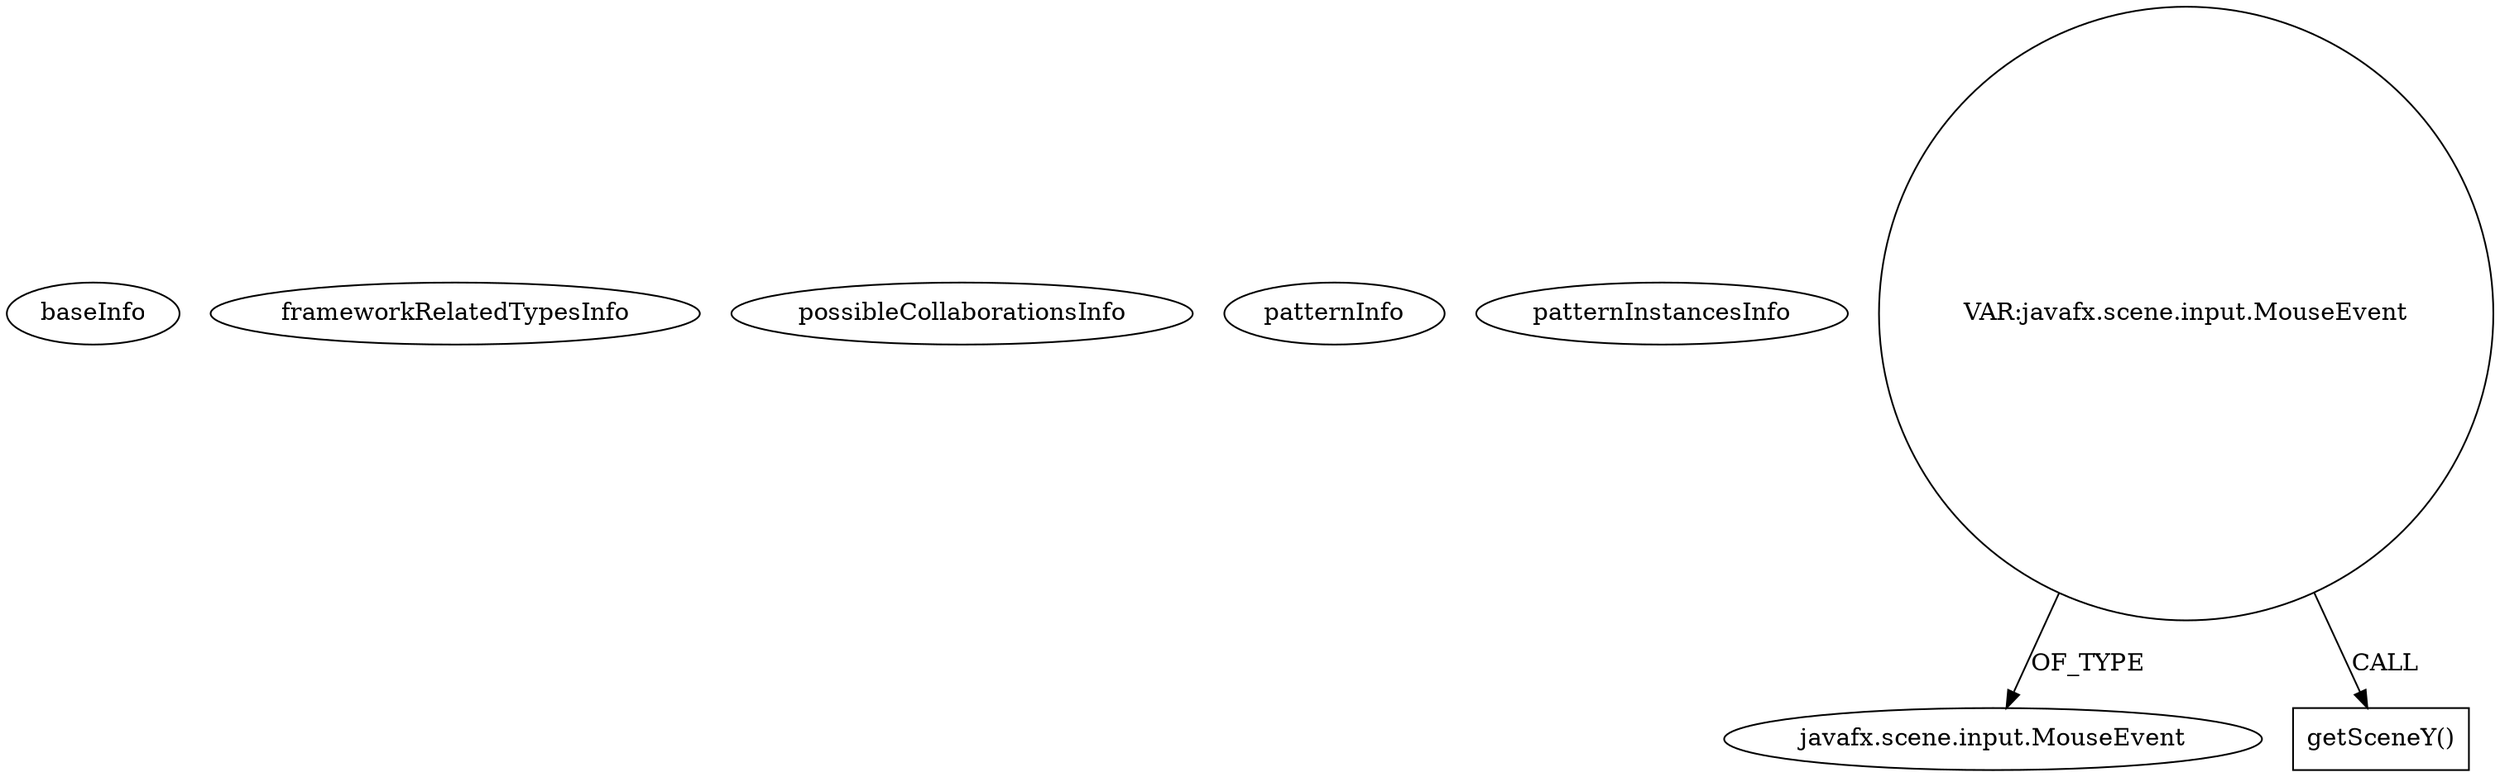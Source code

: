 digraph {
baseInfo[graphId=227,category="pattern",isAnonymous=false,possibleRelation=false]
frameworkRelatedTypesInfo[]
possibleCollaborationsInfo[]
patternInfo[frequency=2.0,patternRootClient=null]
patternInstancesInfo[0="mrempala-sp~/mrempala-sp/sp-master/src/application/VcPtVisualSchematicView.java~VcPtVisualSchematicView~3690",1="mrempala-sp~/mrempala-sp/sp-master/src/application/VcPtVisualSchematicViewClickable.java~VcPtVisualSchematicViewClickable~3668"]
42[label="javafx.scene.input.MouseEvent",vertexType="FRAMEWORK_CLASS_TYPE",isFrameworkType=false]
40[label="VAR:javafx.scene.input.MouseEvent",vertexType="VARIABLE_EXPRESION",isFrameworkType=false,shape=circle]
56[label="getSceneY()",vertexType="INSIDE_CALL",isFrameworkType=false,shape=box]
40->42[label="OF_TYPE"]
40->56[label="CALL"]
}
